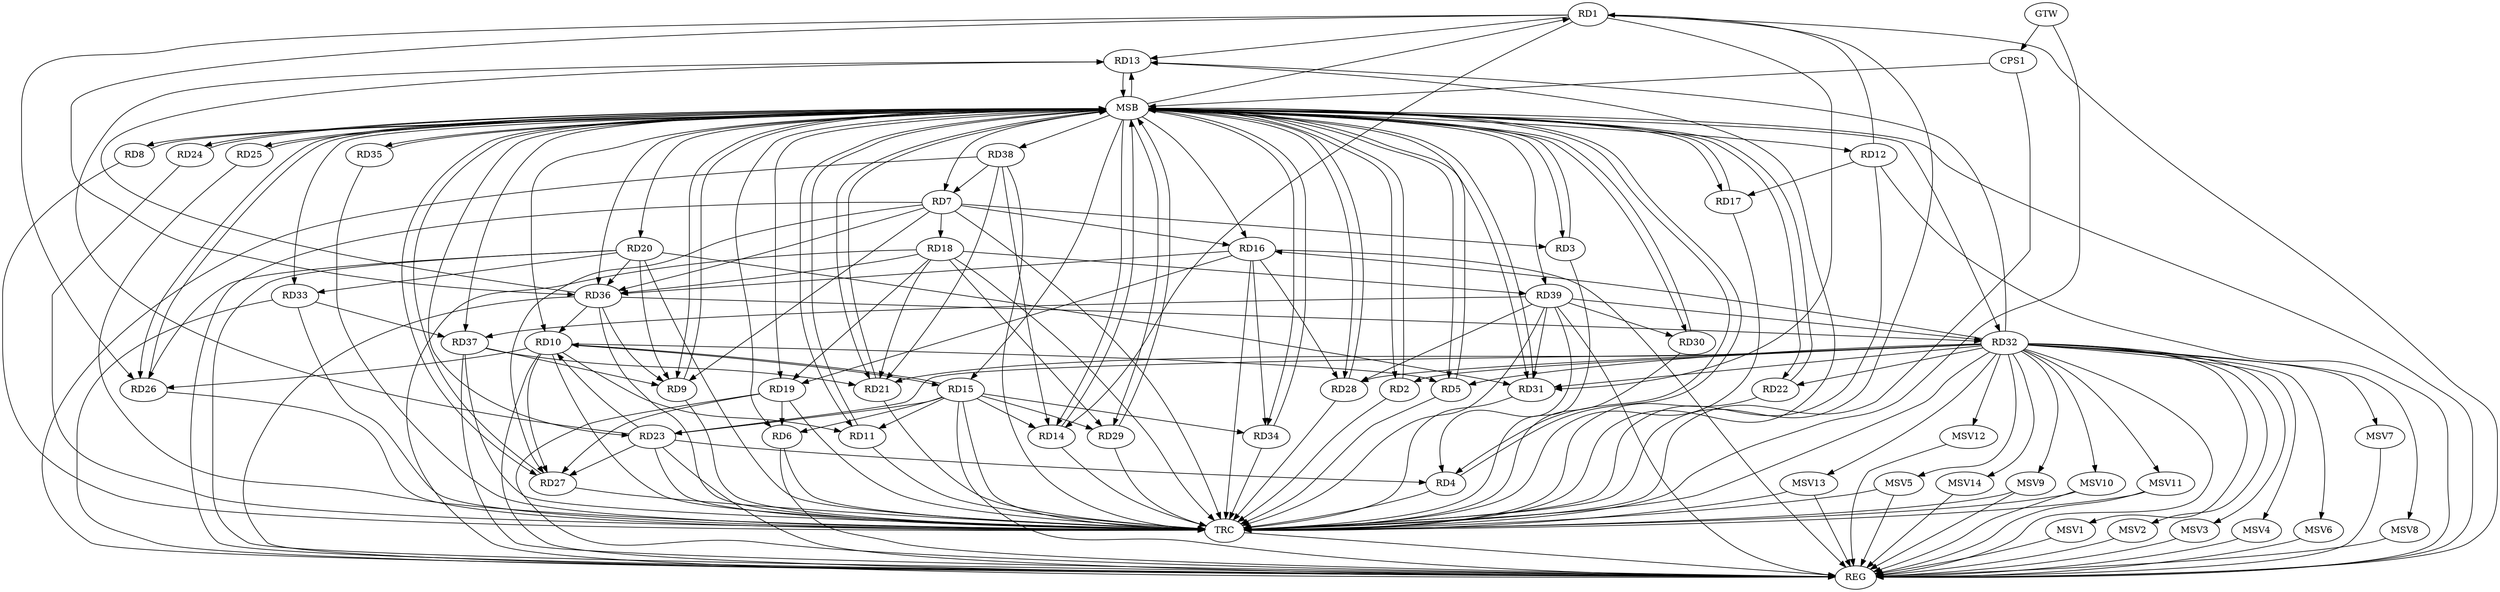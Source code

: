 strict digraph G {
  RD1 [ label="RD1" ];
  RD2 [ label="RD2" ];
  RD3 [ label="RD3" ];
  RD4 [ label="RD4" ];
  RD5 [ label="RD5" ];
  RD6 [ label="RD6" ];
  RD7 [ label="RD7" ];
  RD8 [ label="RD8" ];
  RD9 [ label="RD9" ];
  RD10 [ label="RD10" ];
  RD11 [ label="RD11" ];
  RD12 [ label="RD12" ];
  RD13 [ label="RD13" ];
  RD14 [ label="RD14" ];
  RD15 [ label="RD15" ];
  RD16 [ label="RD16" ];
  RD17 [ label="RD17" ];
  RD18 [ label="RD18" ];
  RD19 [ label="RD19" ];
  RD20 [ label="RD20" ];
  RD21 [ label="RD21" ];
  RD22 [ label="RD22" ];
  RD23 [ label="RD23" ];
  RD24 [ label="RD24" ];
  RD25 [ label="RD25" ];
  RD26 [ label="RD26" ];
  RD27 [ label="RD27" ];
  RD28 [ label="RD28" ];
  RD29 [ label="RD29" ];
  RD30 [ label="RD30" ];
  RD31 [ label="RD31" ];
  RD32 [ label="RD32" ];
  RD33 [ label="RD33" ];
  RD34 [ label="RD34" ];
  RD35 [ label="RD35" ];
  RD36 [ label="RD36" ];
  RD37 [ label="RD37" ];
  RD38 [ label="RD38" ];
  RD39 [ label="RD39" ];
  CPS1 [ label="CPS1" ];
  GTW [ label="GTW" ];
  REG [ label="REG" ];
  MSB [ label="MSB" ];
  TRC [ label="TRC" ];
  MSV1 [ label="MSV1" ];
  MSV2 [ label="MSV2" ];
  MSV3 [ label="MSV3" ];
  MSV4 [ label="MSV4" ];
  MSV5 [ label="MSV5" ];
  MSV6 [ label="MSV6" ];
  MSV7 [ label="MSV7" ];
  MSV8 [ label="MSV8" ];
  MSV9 [ label="MSV9" ];
  MSV10 [ label="MSV10" ];
  MSV11 [ label="MSV11" ];
  MSV12 [ label="MSV12" ];
  MSV13 [ label="MSV13" ];
  MSV14 [ label="MSV14" ];
  RD12 -> RD1;
  RD1 -> RD13;
  RD1 -> RD14;
  RD1 -> RD26;
  RD1 -> RD31;
  RD1 -> RD36;
  RD32 -> RD2;
  RD7 -> RD3;
  RD23 -> RD4;
  RD39 -> RD4;
  RD10 -> RD5;
  RD32 -> RD5;
  RD15 -> RD6;
  RD19 -> RD6;
  RD7 -> RD9;
  RD7 -> RD16;
  RD7 -> RD18;
  RD7 -> RD27;
  RD7 -> RD36;
  RD38 -> RD7;
  RD20 -> RD9;
  RD36 -> RD9;
  RD37 -> RD9;
  RD10 -> RD11;
  RD10 -> RD15;
  RD15 -> RD10;
  RD23 -> RD10;
  RD10 -> RD26;
  RD10 -> RD27;
  RD36 -> RD10;
  RD15 -> RD11;
  RD12 -> RD17;
  RD23 -> RD13;
  RD32 -> RD13;
  RD36 -> RD13;
  RD15 -> RD14;
  RD38 -> RD14;
  RD15 -> RD23;
  RD15 -> RD29;
  RD15 -> RD34;
  RD16 -> RD19;
  RD16 -> RD28;
  RD32 -> RD16;
  RD16 -> RD34;
  RD16 -> RD36;
  RD18 -> RD19;
  RD18 -> RD21;
  RD18 -> RD29;
  RD18 -> RD36;
  RD18 -> RD39;
  RD19 -> RD27;
  RD20 -> RD26;
  RD20 -> RD31;
  RD20 -> RD33;
  RD20 -> RD36;
  RD32 -> RD21;
  RD37 -> RD21;
  RD38 -> RD21;
  RD32 -> RD22;
  RD23 -> RD27;
  RD32 -> RD23;
  RD32 -> RD28;
  RD39 -> RD28;
  RD39 -> RD30;
  RD32 -> RD31;
  RD39 -> RD31;
  RD36 -> RD32;
  RD39 -> RD32;
  RD33 -> RD37;
  RD39 -> RD37;
  GTW -> CPS1;
  RD1 -> REG;
  RD6 -> REG;
  RD7 -> REG;
  RD10 -> REG;
  RD12 -> REG;
  RD15 -> REG;
  RD16 -> REG;
  RD18 -> REG;
  RD19 -> REG;
  RD20 -> REG;
  RD23 -> REG;
  RD32 -> REG;
  RD33 -> REG;
  RD36 -> REG;
  RD37 -> REG;
  RD38 -> REG;
  RD39 -> REG;
  RD2 -> MSB;
  MSB -> RD1;
  MSB -> RD15;
  MSB -> RD21;
  MSB -> RD39;
  MSB -> REG;
  RD3 -> MSB;
  MSB -> RD12;
  MSB -> RD17;
  MSB -> RD36;
  RD4 -> MSB;
  MSB -> RD9;
  MSB -> RD10;
  RD5 -> MSB;
  MSB -> RD3;
  MSB -> RD13;
  MSB -> RD28;
  MSB -> RD30;
  RD8 -> MSB;
  MSB -> RD7;
  MSB -> RD23;
  MSB -> RD38;
  RD9 -> MSB;
  MSB -> RD34;
  RD11 -> MSB;
  MSB -> RD16;
  RD13 -> MSB;
  MSB -> RD6;
  MSB -> RD11;
  MSB -> RD32;
  MSB -> RD37;
  RD14 -> MSB;
  MSB -> RD5;
  MSB -> RD19;
  MSB -> RD24;
  RD17 -> MSB;
  MSB -> RD20;
  MSB -> RD26;
  RD21 -> MSB;
  MSB -> RD29;
  RD22 -> MSB;
  RD24 -> MSB;
  MSB -> RD8;
  MSB -> RD31;
  MSB -> RD35;
  RD25 -> MSB;
  MSB -> RD14;
  MSB -> RD22;
  MSB -> RD33;
  RD26 -> MSB;
  MSB -> RD2;
  MSB -> RD25;
  RD27 -> MSB;
  RD28 -> MSB;
  RD29 -> MSB;
  RD30 -> MSB;
  RD31 -> MSB;
  RD34 -> MSB;
  RD35 -> MSB;
  MSB -> RD27;
  CPS1 -> MSB;
  MSB -> RD4;
  RD1 -> TRC;
  RD2 -> TRC;
  RD3 -> TRC;
  RD4 -> TRC;
  RD5 -> TRC;
  RD6 -> TRC;
  RD7 -> TRC;
  RD8 -> TRC;
  RD9 -> TRC;
  RD10 -> TRC;
  RD11 -> TRC;
  RD12 -> TRC;
  RD13 -> TRC;
  RD14 -> TRC;
  RD15 -> TRC;
  RD16 -> TRC;
  RD17 -> TRC;
  RD18 -> TRC;
  RD19 -> TRC;
  RD20 -> TRC;
  RD21 -> TRC;
  RD22 -> TRC;
  RD23 -> TRC;
  RD24 -> TRC;
  RD25 -> TRC;
  RD26 -> TRC;
  RD27 -> TRC;
  RD28 -> TRC;
  RD29 -> TRC;
  RD30 -> TRC;
  RD31 -> TRC;
  RD32 -> TRC;
  RD33 -> TRC;
  RD34 -> TRC;
  RD35 -> TRC;
  RD36 -> TRC;
  RD37 -> TRC;
  RD38 -> TRC;
  RD39 -> TRC;
  CPS1 -> TRC;
  GTW -> TRC;
  TRC -> REG;
  RD32 -> MSV1;
  MSV1 -> REG;
  RD32 -> MSV2;
  MSV2 -> REG;
  RD32 -> MSV3;
  MSV3 -> REG;
  RD32 -> MSV4;
  MSV4 -> REG;
  RD32 -> MSV5;
  RD32 -> MSV6;
  MSV5 -> REG;
  MSV5 -> TRC;
  MSV6 -> REG;
  RD32 -> MSV7;
  MSV7 -> REG;
  RD32 -> MSV8;
  MSV8 -> REG;
  RD32 -> MSV9;
  MSV9 -> REG;
  MSV9 -> TRC;
  RD32 -> MSV10;
  RD32 -> MSV11;
  MSV10 -> REG;
  MSV10 -> TRC;
  MSV11 -> REG;
  MSV11 -> TRC;
  RD32 -> MSV12;
  MSV12 -> REG;
  RD32 -> MSV13;
  RD32 -> MSV14;
  MSV13 -> REG;
  MSV13 -> TRC;
  MSV14 -> REG;
}
